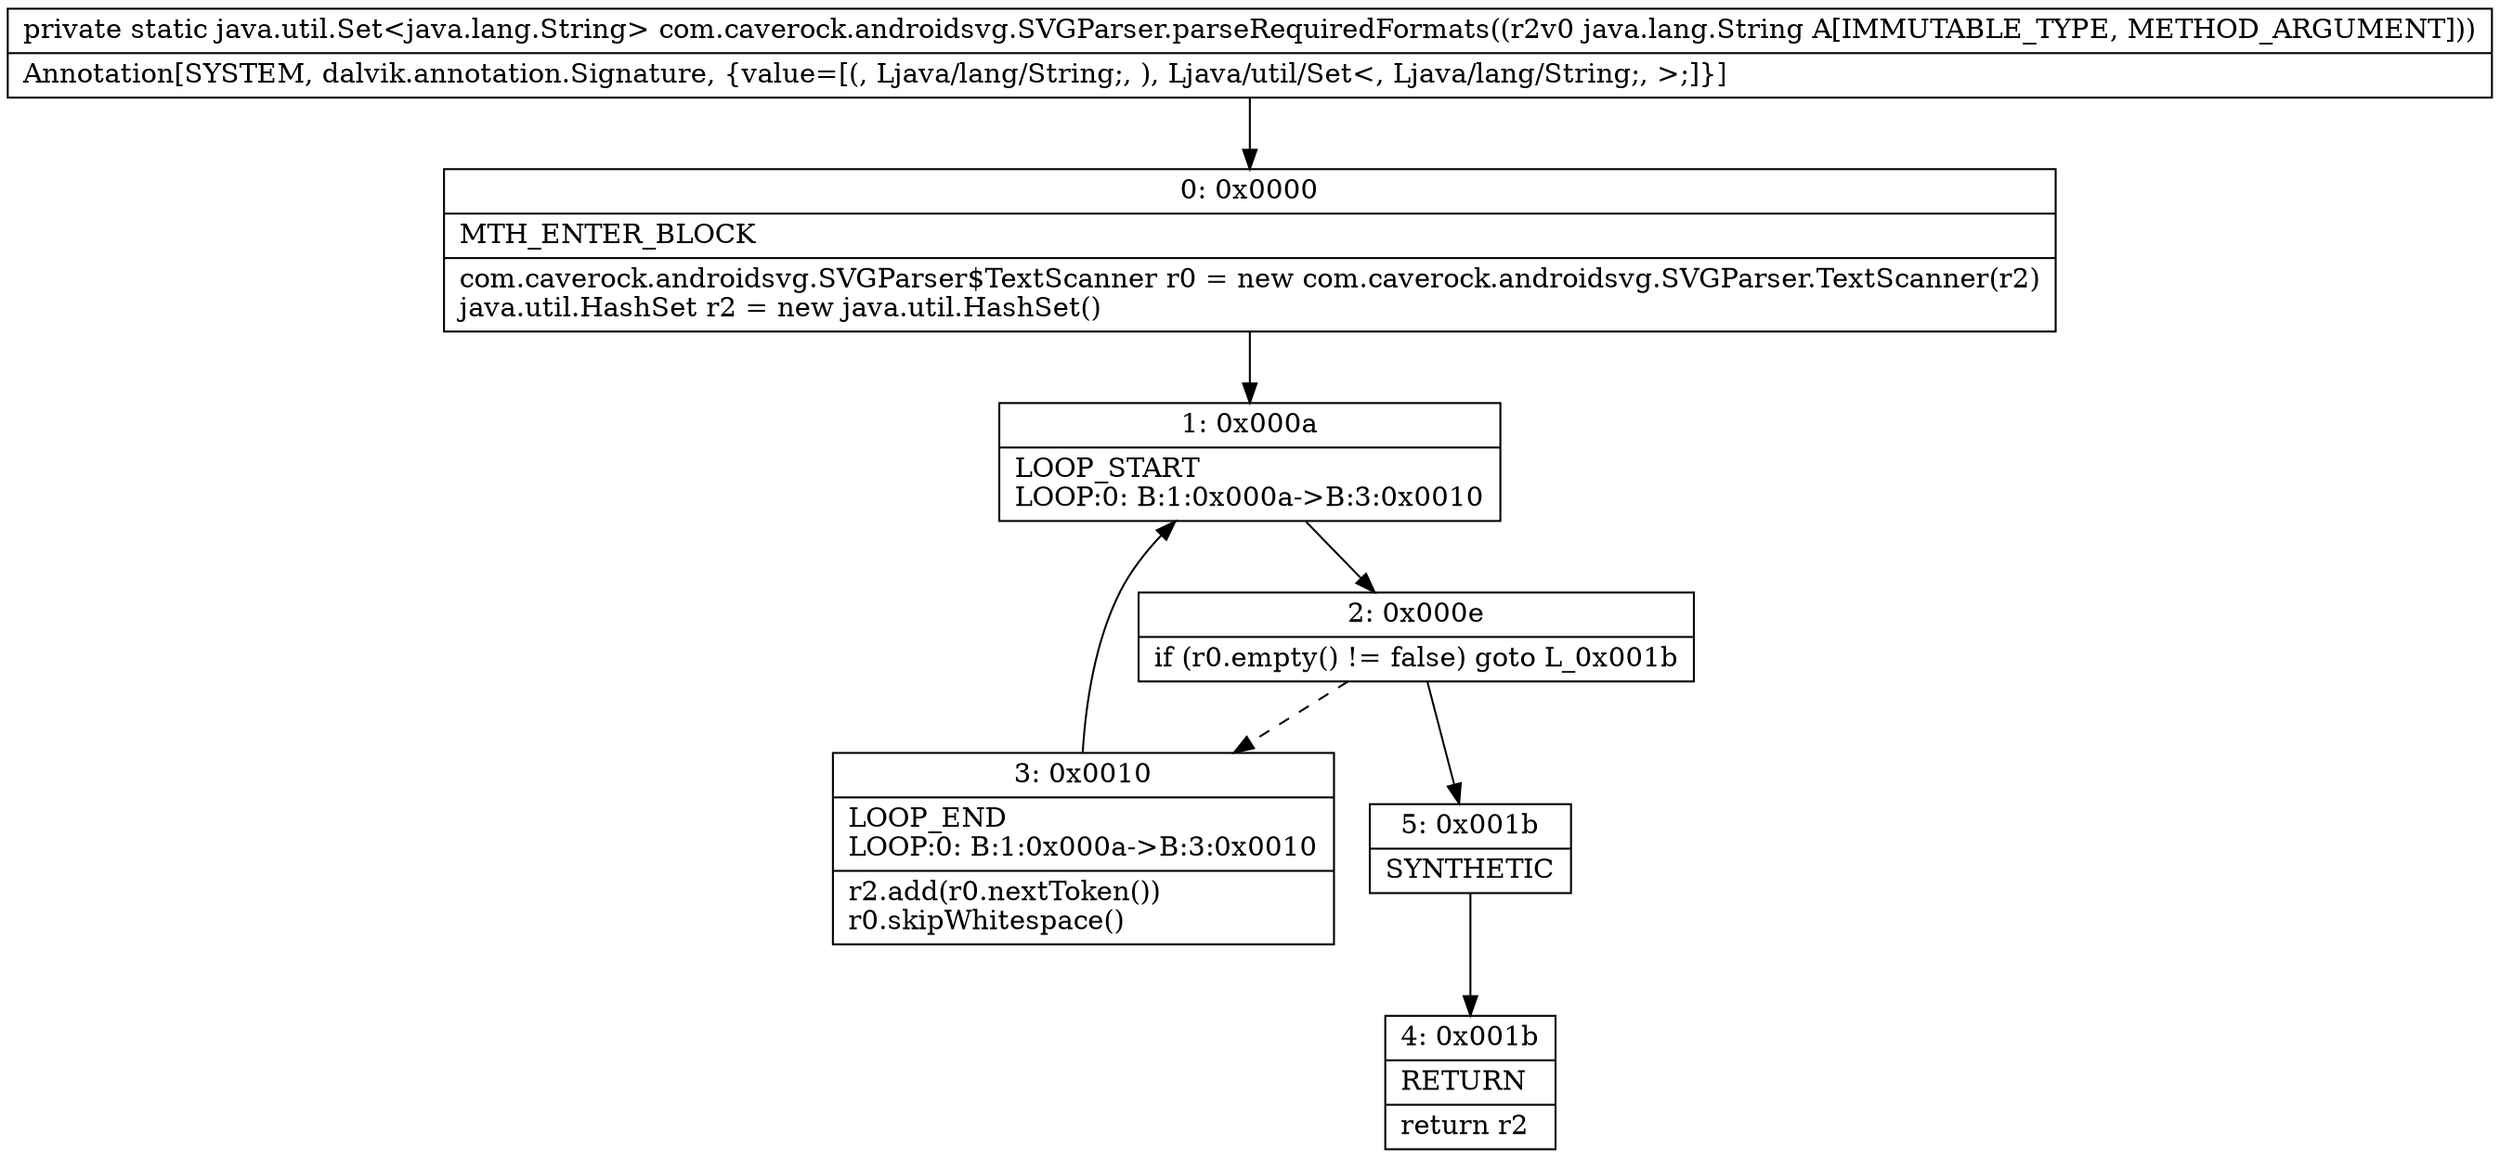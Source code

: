digraph "CFG forcom.caverock.androidsvg.SVGParser.parseRequiredFormats(Ljava\/lang\/String;)Ljava\/util\/Set;" {
Node_0 [shape=record,label="{0\:\ 0x0000|MTH_ENTER_BLOCK\l|com.caverock.androidsvg.SVGParser$TextScanner r0 = new com.caverock.androidsvg.SVGParser.TextScanner(r2)\ljava.util.HashSet r2 = new java.util.HashSet()\l}"];
Node_1 [shape=record,label="{1\:\ 0x000a|LOOP_START\lLOOP:0: B:1:0x000a\-\>B:3:0x0010\l}"];
Node_2 [shape=record,label="{2\:\ 0x000e|if (r0.empty() != false) goto L_0x001b\l}"];
Node_3 [shape=record,label="{3\:\ 0x0010|LOOP_END\lLOOP:0: B:1:0x000a\-\>B:3:0x0010\l|r2.add(r0.nextToken())\lr0.skipWhitespace()\l}"];
Node_4 [shape=record,label="{4\:\ 0x001b|RETURN\l|return r2\l}"];
Node_5 [shape=record,label="{5\:\ 0x001b|SYNTHETIC\l}"];
MethodNode[shape=record,label="{private static java.util.Set\<java.lang.String\> com.caverock.androidsvg.SVGParser.parseRequiredFormats((r2v0 java.lang.String A[IMMUTABLE_TYPE, METHOD_ARGUMENT]))  | Annotation[SYSTEM, dalvik.annotation.Signature, \{value=[(, Ljava\/lang\/String;, ), Ljava\/util\/Set\<, Ljava\/lang\/String;, \>;]\}]\l}"];
MethodNode -> Node_0;
Node_0 -> Node_1;
Node_1 -> Node_2;
Node_2 -> Node_3[style=dashed];
Node_2 -> Node_5;
Node_3 -> Node_1;
Node_5 -> Node_4;
}


